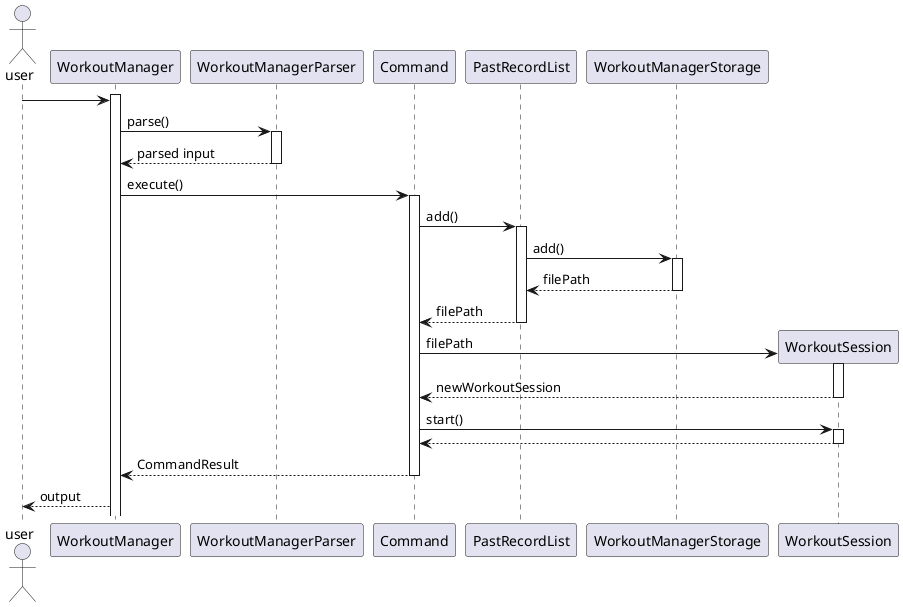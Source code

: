 @startuml
actor user
activate WorkoutManager
user -> WorkoutManager
WorkoutManager -> WorkoutManagerParser : parse()
activate WorkoutManagerParser
WorkoutManagerParser --> WorkoutManager : parsed input
deactivate WorkoutManagerParser

WorkoutManager -> Command : execute()
activate Command

Command -> PastRecordList : add()
activate PastRecordList

PastRecordList -> WorkoutManagerStorage : add()
activate WorkoutManagerStorage
WorkoutManagerStorage --> PastRecordList : filePath
deactivate WorkoutManagerStorage

PastRecordList --> Command : filePath
deactivate PastRecordList

Command -> WorkoutSession ** : filePath
activate WorkoutSession
    WorkoutSession --> Command -- : newWorkoutSession
Command -> WorkoutSession : start()
activate WorkoutSession
WorkoutSession --> Command
deactivate WorkoutSession

Command --> WorkoutManager : CommandResult
deactivate Command

WorkoutManager -->  user : output

@enduml